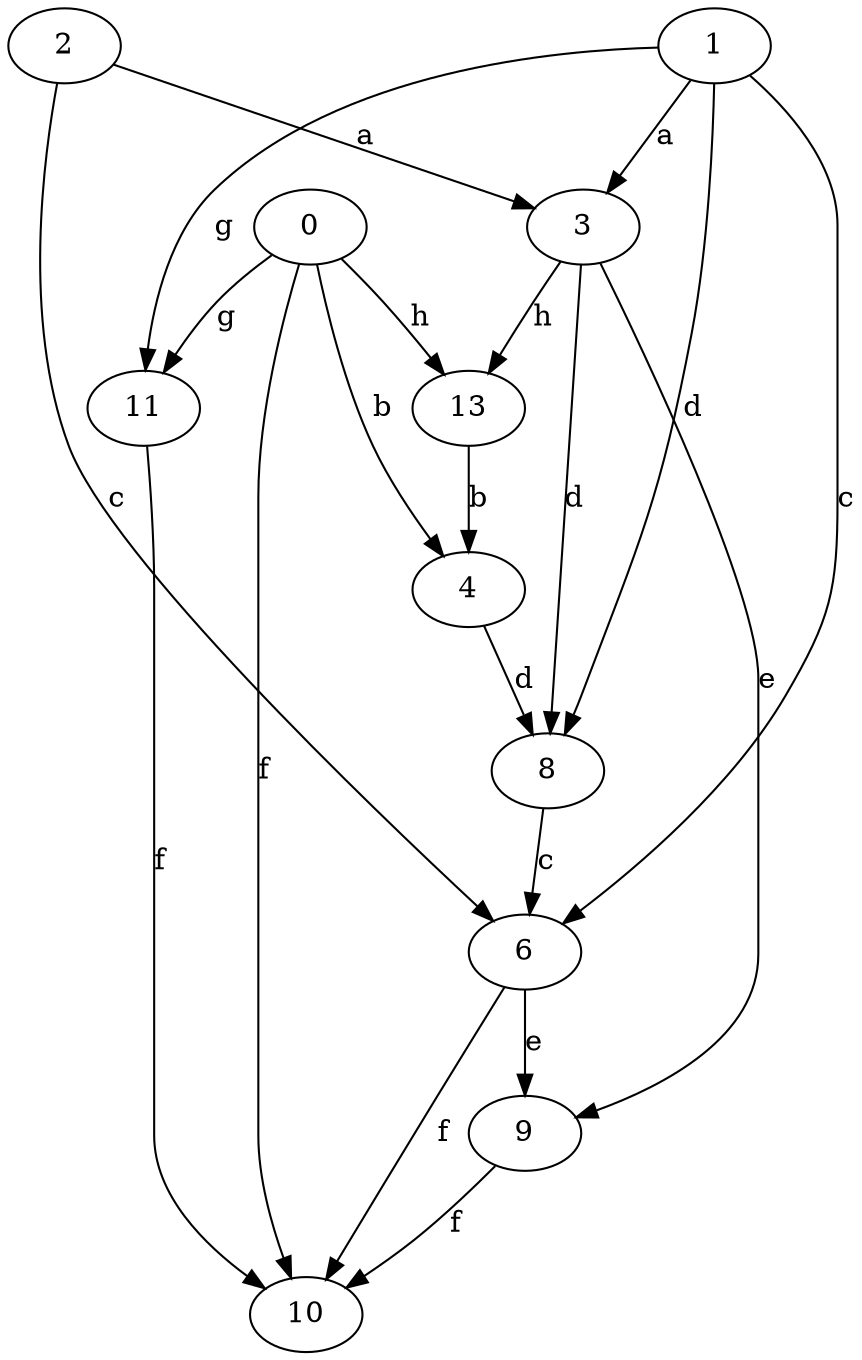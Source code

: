 strict digraph  {
1;
0;
2;
3;
4;
6;
8;
9;
10;
11;
13;
1 -> 3  [label=a];
1 -> 6  [label=c];
1 -> 8  [label=d];
1 -> 11  [label=g];
0 -> 4  [label=b];
0 -> 10  [label=f];
0 -> 11  [label=g];
0 -> 13  [label=h];
2 -> 3  [label=a];
2 -> 6  [label=c];
3 -> 8  [label=d];
3 -> 9  [label=e];
3 -> 13  [label=h];
4 -> 8  [label=d];
6 -> 9  [label=e];
6 -> 10  [label=f];
8 -> 6  [label=c];
9 -> 10  [label=f];
11 -> 10  [label=f];
13 -> 4  [label=b];
}
